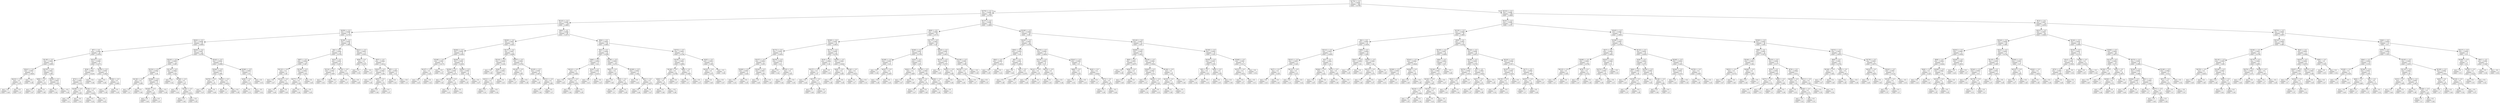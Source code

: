 digraph Tree {
node [shape=box] ;
0 [label="X[179] <= 0.5\nmse = 0.0009\nsamples = 500\nvalue = 0.4789"] ;
1 [label="X[379] <= 0.5\nmse = 0.0009\nsamples = 242\nvalue = 0.4726"] ;
0 -> 1 [labeldistance=2.5, labelangle=45, headlabel="True"] ;
2 [label="X[122] <= 0.5\nmse = 0.0009\nsamples = 139\nvalue = 0.4665"] ;
1 -> 2 ;
3 [label="X[259] <= 0.5\nmse = 0.0008\nsamples = 74\nvalue = 0.4745"] ;
2 -> 3 ;
4 [label="X[291] <= 0.5\nmse = 0.0008\nsamples = 45\nvalue = 0.4656"] ;
3 -> 4 ;
5 [label="X[7] <= 0.5\nmse = 0.0006\nsamples = 25\nvalue = 0.4552"] ;
4 -> 5 ;
6 [label="X[138] <= 0.5\nmse = 0.0002\nsamples = 14\nvalue = 0.4693"] ;
5 -> 6 ;
7 [label="X[241] <= 0.5\nmse = 0.0001\nsamples = 4\nvalue = 0.4825"] ;
6 -> 7 ;
8 [label="X[233] <= 0.5\nmse = 0.0\nsamples = 2\nvalue = 0.475"] ;
7 -> 8 ;
9 [label="mse = 0.0\nsamples = 1\nvalue = 0.48"] ;
8 -> 9 ;
10 [label="mse = 0.0\nsamples = 1\nvalue = 0.47"] ;
8 -> 10 ;
11 [label="mse = 0.0\nsamples = 2\nvalue = 0.49"] ;
7 -> 11 ;
12 [label="X[378] <= 0.5\nmse = 0.0001\nsamples = 10\nvalue = 0.464"] ;
6 -> 12 ;
13 [label="X[90] <= 0.5\nmse = 0.0\nsamples = 4\nvalue = 0.475"] ;
12 -> 13 ;
14 [label="mse = 0.0\nsamples = 2\nvalue = 0.47"] ;
13 -> 14 ;
15 [label="mse = 0.0\nsamples = 2\nvalue = 0.48"] ;
13 -> 15 ;
16 [label="X[302] <= 0.5\nmse = 0.0001\nsamples = 6\nvalue = 0.4567"] ;
12 -> 16 ;
17 [label="mse = 0.0\nsamples = 1\nvalue = 0.44"] ;
16 -> 17 ;
18 [label="mse = -0.0\nsamples = 5\nvalue = 0.46"] ;
16 -> 18 ;
19 [label="X[312] <= 0.5\nmse = 0.0006\nsamples = 11\nvalue = 0.4373"] ;
5 -> 19 ;
20 [label="X[38] <= 0.5\nmse = 0.0003\nsamples = 7\nvalue = 0.4229"] ;
19 -> 20 ;
21 [label="X[72] <= 0.5\nmse = 0.0001\nsamples = 6\nvalue = 0.4167"] ;
20 -> 21 ;
22 [label="X[189] <= 0.5\nmse = 0.0\nsamples = 2\nvalue = 0.405"] ;
21 -> 22 ;
23 [label="mse = 0.0\nsamples = 1\nvalue = 0.4"] ;
22 -> 23 ;
24 [label="mse = -0.0\nsamples = 1\nvalue = 0.41"] ;
22 -> 24 ;
25 [label="X[192] <= 0.5\nmse = 0.0\nsamples = 4\nvalue = 0.4225"] ;
21 -> 25 ;
26 [label="mse = 0.0\nsamples = 1\nvalue = 0.43"] ;
25 -> 26 ;
27 [label="mse = 0.0\nsamples = 3\nvalue = 0.42"] ;
25 -> 27 ;
28 [label="mse = -0.0\nsamples = 1\nvalue = 0.46"] ;
20 -> 28 ;
29 [label="X[182] <= 0.5\nmse = 0.0001\nsamples = 4\nvalue = 0.4625"] ;
19 -> 29 ;
30 [label="mse = 0.0\nsamples = 1\nvalue = 0.48"] ;
29 -> 30 ;
31 [label="X[302] <= 0.5\nmse = 0.0\nsamples = 3\nvalue = 0.4567"] ;
29 -> 31 ;
32 [label="mse = -0.0\nsamples = 2\nvalue = 0.46"] ;
31 -> 32 ;
33 [label="mse = 0.0\nsamples = 1\nvalue = 0.45"] ;
31 -> 33 ;
34 [label="X[283] <= 0.5\nmse = 0.0007\nsamples = 20\nvalue = 0.4785"] ;
4 -> 34 ;
35 [label="X[220] <= 0.5\nmse = 0.0005\nsamples = 12\nvalue = 0.465"] ;
34 -> 35 ;
36 [label="X[152] <= 0.5\nmse = 0.0001\nsamples = 7\nvalue = 0.48"] ;
35 -> 36 ;
37 [label="X[138] <= 0.5\nmse = 0.0\nsamples = 2\nvalue = 0.495"] ;
36 -> 37 ;
38 [label="mse = 0.0\nsamples = 1\nvalue = 0.5"] ;
37 -> 38 ;
39 [label="mse = 0.0\nsamples = 1\nvalue = 0.49"] ;
37 -> 39 ;
40 [label="X[369] <= 0.5\nmse = 0.0001\nsamples = 5\nvalue = 0.474"] ;
36 -> 40 ;
41 [label="X[328] <= 0.5\nmse = 0.0\nsamples = 2\nvalue = 0.465"] ;
40 -> 41 ;
42 [label="mse = 0.0\nsamples = 1\nvalue = 0.46"] ;
41 -> 42 ;
43 [label="mse = 0.0\nsamples = 1\nvalue = 0.47"] ;
41 -> 43 ;
44 [label="mse = -0.0\nsamples = 3\nvalue = 0.48"] ;
40 -> 44 ;
45 [label="X[116] <= 0.5\nmse = 0.0002\nsamples = 5\nvalue = 0.444"] ;
35 -> 45 ;
46 [label="mse = 0.0\nsamples = 1\nvalue = 0.42"] ;
45 -> 46 ;
47 [label="X[166] <= 0.5\nmse = 0.0\nsamples = 4\nvalue = 0.45"] ;
45 -> 47 ;
48 [label="mse = 0.0\nsamples = 1\nvalue = 0.44"] ;
47 -> 48 ;
49 [label="X[129] <= 0.5\nmse = 0.0\nsamples = 3\nvalue = 0.4533"] ;
47 -> 49 ;
50 [label="mse = 0.0\nsamples = 1\nvalue = 0.46"] ;
49 -> 50 ;
51 [label="mse = -0.0\nsamples = 2\nvalue = 0.45"] ;
49 -> 51 ;
52 [label="X[342] <= 0.5\nmse = 0.0004\nsamples = 8\nvalue = 0.4988"] ;
34 -> 52 ;
53 [label="X[364] <= 0.5\nmse = 0.0001\nsamples = 5\nvalue = 0.486"] ;
52 -> 53 ;
54 [label="X[376] <= 0.5\nmse = 0.0\nsamples = 2\nvalue = 0.475"] ;
53 -> 54 ;
55 [label="mse = 0.0\nsamples = 1\nvalue = 0.47"] ;
54 -> 55 ;
56 [label="mse = 0.0\nsamples = 1\nvalue = 0.48"] ;
54 -> 56 ;
57 [label="X[243] <= 0.5\nmse = 0.0\nsamples = 3\nvalue = 0.4933"] ;
53 -> 57 ;
58 [label="mse = 0.0\nsamples = 1\nvalue = 0.5"] ;
57 -> 58 ;
59 [label="mse = 0.0\nsamples = 2\nvalue = 0.49"] ;
57 -> 59 ;
60 [label="X[366] <= 0.5\nmse = 0.0001\nsamples = 3\nvalue = 0.52"] ;
52 -> 60 ;
61 [label="X[36] <= 0.5\nmse = 0.0\nsamples = 2\nvalue = 0.515"] ;
60 -> 61 ;
62 [label="mse = 0.0\nsamples = 1\nvalue = 0.51"] ;
61 -> 62 ;
63 [label="mse = -0.0\nsamples = 1\nvalue = 0.52"] ;
61 -> 63 ;
64 [label="mse = 0.0\nsamples = 1\nvalue = 0.53"] ;
60 -> 64 ;
65 [label="X[160] <= 0.5\nmse = 0.0005\nsamples = 29\nvalue = 0.4883"] ;
3 -> 65 ;
66 [label="X[4] <= 0.5\nmse = 0.0004\nsamples = 16\nvalue = 0.4762"] ;
65 -> 66 ;
67 [label="X[87] <= 0.5\nmse = 0.0002\nsamples = 10\nvalue = 0.467"] ;
66 -> 67 ;
68 [label="X[133] <= 0.5\nmse = 0.0\nsamples = 5\nvalue = 0.48"] ;
67 -> 68 ;
69 [label="mse = 0.0\nsamples = 1\nvalue = 0.47"] ;
68 -> 69 ;
70 [label="X[125] <= 0.5\nmse = 0.0\nsamples = 4\nvalue = 0.4825"] ;
68 -> 70 ;
71 [label="mse = 0.0\nsamples = 3\nvalue = 0.48"] ;
70 -> 71 ;
72 [label="mse = 0.0\nsamples = 1\nvalue = 0.49"] ;
70 -> 72 ;
73 [label="X[156] <= 0.5\nmse = 0.0001\nsamples = 5\nvalue = 0.454"] ;
67 -> 73 ;
74 [label="X[377] <= 0.5\nmse = 0.0\nsamples = 2\nvalue = 0.445"] ;
73 -> 74 ;
75 [label="mse = 0.0\nsamples = 1\nvalue = 0.44"] ;
74 -> 75 ;
76 [label="mse = 0.0\nsamples = 1\nvalue = 0.45"] ;
74 -> 76 ;
77 [label="mse = 0.0\nsamples = 3\nvalue = 0.46"] ;
73 -> 77 ;
78 [label="X[23] <= 0.5\nmse = 0.0003\nsamples = 6\nvalue = 0.4917"] ;
66 -> 78 ;
79 [label="X[132] <= 0.5\nmse = 0.0001\nsamples = 3\nvalue = 0.5067"] ;
78 -> 79 ;
80 [label="mse = 0.0\nsamples = 1\nvalue = 0.52"] ;
79 -> 80 ;
81 [label="mse = -0.0\nsamples = 2\nvalue = 0.5"] ;
79 -> 81 ;
82 [label="X[134] <= 0.5\nmse = 0.0\nsamples = 3\nvalue = 0.4767"] ;
78 -> 82 ;
83 [label="mse = 0.0\nsamples = 1\nvalue = 0.47"] ;
82 -> 83 ;
84 [label="mse = 0.0\nsamples = 2\nvalue = 0.48"] ;
82 -> 84 ;
85 [label="X[221] <= 0.5\nmse = 0.0003\nsamples = 13\nvalue = 0.5031"] ;
65 -> 85 ;
86 [label="X[56] <= 0.5\nmse = 0.0\nsamples = 6\nvalue = 0.5167"] ;
85 -> 86 ;
87 [label="mse = 0.0\nsamples = 4\nvalue = 0.52"] ;
86 -> 87 ;
88 [label="mse = -0.0\nsamples = 2\nvalue = 0.51"] ;
86 -> 88 ;
89 [label="X[57] <= 0.5\nmse = 0.0002\nsamples = 7\nvalue = 0.4914"] ;
85 -> 89 ;
90 [label="X[201] <= 0.5\nmse = 0.0001\nsamples = 5\nvalue = 0.484"] ;
89 -> 90 ;
91 [label="mse = 0.0\nsamples = 3\nvalue = 0.49"] ;
90 -> 91 ;
92 [label="X[83] <= 0.5\nmse = 0.0\nsamples = 2\nvalue = 0.475"] ;
90 -> 92 ;
93 [label="mse = 0.0\nsamples = 1\nvalue = 0.48"] ;
92 -> 93 ;
94 [label="mse = 0.0\nsamples = 1\nvalue = 0.47"] ;
92 -> 94 ;
95 [label="X[5] <= 0.5\nmse = 0.0001\nsamples = 2\nvalue = 0.51"] ;
89 -> 95 ;
96 [label="mse = 0.0\nsamples = 1\nvalue = 0.52"] ;
95 -> 96 ;
97 [label="mse = -0.0\nsamples = 1\nvalue = 0.5"] ;
95 -> 97 ;
98 [label="X[64] <= 0.5\nmse = 0.0008\nsamples = 65\nvalue = 0.4575"] ;
2 -> 98 ;
99 [label="X[200] <= 0.5\nmse = 0.0007\nsamples = 29\nvalue = 0.4441"] ;
98 -> 99 ;
100 [label="X[264] <= 0.5\nmse = 0.0004\nsamples = 16\nvalue = 0.4306"] ;
99 -> 100 ;
101 [label="X[168] <= 0.5\nmse = 0.0001\nsamples = 8\nvalue = 0.4175"] ;
100 -> 101 ;
102 [label="X[107] <= 0.5\nmse = 0.0\nsamples = 4\nvalue = 0.425"] ;
101 -> 102 ;
103 [label="mse = 0.0\nsamples = 2\nvalue = 0.43"] ;
102 -> 103 ;
104 [label="mse = 0.0\nsamples = 2\nvalue = 0.42"] ;
102 -> 104 ;
105 [label="mse = -0.0\nsamples = 4\nvalue = 0.41"] ;
101 -> 105 ;
106 [label="X[294] <= 0.5\nmse = 0.0003\nsamples = 8\nvalue = 0.4438"] ;
100 -> 106 ;
107 [label="X[256] <= 0.5\nmse = 0.0001\nsamples = 4\nvalue = 0.4275"] ;
106 -> 107 ;
108 [label="mse = 0.0\nsamples = 2\nvalue = 0.42"] ;
107 -> 108 ;
109 [label="X[148] <= 0.5\nmse = 0.0\nsamples = 2\nvalue = 0.435"] ;
107 -> 109 ;
110 [label="mse = 0.0\nsamples = 1\nvalue = 0.43"] ;
109 -> 110 ;
111 [label="mse = -0.0\nsamples = 1\nvalue = 0.44"] ;
109 -> 111 ;
112 [label="X[250] <= 0.5\nmse = 0.0001\nsamples = 4\nvalue = 0.46"] ;
106 -> 112 ;
113 [label="mse = 0.0\nsamples = 2\nvalue = 0.45"] ;
112 -> 113 ;
114 [label="mse = 0.0\nsamples = 2\nvalue = 0.47"] ;
112 -> 114 ;
115 [label="X[137] <= 0.5\nmse = 0.0007\nsamples = 13\nvalue = 0.4608"] ;
99 -> 115 ;
116 [label="X[316] <= 0.5\nmse = 0.0004\nsamples = 5\nvalue = 0.436"] ;
115 -> 116 ;
117 [label="mse = 0.0\nsamples = 2\nvalue = 0.46"] ;
116 -> 117 ;
118 [label="X[28] <= 0.5\nmse = 0.0001\nsamples = 3\nvalue = 0.42"] ;
116 -> 118 ;
119 [label="X[331] <= 0.5\nmse = 0.0\nsamples = 2\nvalue = 0.415"] ;
118 -> 119 ;
120 [label="mse = 0.0\nsamples = 1\nvalue = 0.41"] ;
119 -> 120 ;
121 [label="mse = -0.0\nsamples = 1\nvalue = 0.42"] ;
119 -> 121 ;
122 [label="mse = 0.0\nsamples = 1\nvalue = 0.43"] ;
118 -> 122 ;
123 [label="X[207] <= 0.5\nmse = 0.0002\nsamples = 8\nvalue = 0.4762"] ;
115 -> 123 ;
124 [label="X[148] <= 0.5\nmse = 0.0\nsamples = 4\nvalue = 0.465"] ;
123 -> 124 ;
125 [label="mse = 0.0\nsamples = 2\nvalue = 0.47"] ;
124 -> 125 ;
126 [label="mse = 0.0\nsamples = 2\nvalue = 0.46"] ;
124 -> 126 ;
127 [label="X[105] <= 0.5\nmse = 0.0001\nsamples = 4\nvalue = 0.4875"] ;
123 -> 127 ;
128 [label="mse = 0.0\nsamples = 2\nvalue = 0.48"] ;
127 -> 128 ;
129 [label="X[101] <= 0.5\nmse = 0.0\nsamples = 2\nvalue = 0.495"] ;
127 -> 129 ;
130 [label="mse = 0.0\nsamples = 1\nvalue = 0.49"] ;
129 -> 130 ;
131 [label="mse = 0.0\nsamples = 1\nvalue = 0.5"] ;
129 -> 131 ;
132 [label="X[84] <= 0.5\nmse = 0.0005\nsamples = 36\nvalue = 0.4683"] ;
98 -> 132 ;
133 [label="X[41] <= 0.5\nmse = 0.0006\nsamples = 19\nvalue = 0.4589"] ;
132 -> 133 ;
134 [label="X[66] <= 0.5\nmse = 0.0002\nsamples = 9\nvalue = 0.44"] ;
133 -> 134 ;
135 [label="X[210] <= 0.5\nmse = 0.0\nsamples = 6\nvalue = 0.4483"] ;
134 -> 135 ;
136 [label="mse = 0.0\nsamples = 2\nvalue = 0.44"] ;
135 -> 136 ;
137 [label="X[313] <= 0.5\nmse = 0.0\nsamples = 4\nvalue = 0.4525"] ;
135 -> 137 ;
138 [label="mse = 0.0\nsamples = 1\nvalue = 0.46"] ;
137 -> 138 ;
139 [label="mse = 0.0\nsamples = 3\nvalue = 0.45"] ;
137 -> 139 ;
140 [label="X[16] <= 0.5\nmse = 0.0001\nsamples = 3\nvalue = 0.4233"] ;
134 -> 140 ;
141 [label="mse = 0.0\nsamples = 1\nvalue = 0.41"] ;
140 -> 141 ;
142 [label="mse = -0.0\nsamples = 2\nvalue = 0.43"] ;
140 -> 142 ;
143 [label="X[188] <= 0.5\nmse = 0.0003\nsamples = 10\nvalue = 0.476"] ;
133 -> 143 ;
144 [label="X[63] <= 0.5\nmse = 0.0\nsamples = 5\nvalue = 0.49"] ;
143 -> 144 ;
145 [label="mse = 0.0\nsamples = 1\nvalue = 0.48"] ;
144 -> 145 ;
146 [label="X[20] <= 0.5\nmse = 0.0\nsamples = 4\nvalue = 0.4925"] ;
144 -> 146 ;
147 [label="mse = 0.0\nsamples = 1\nvalue = 0.5"] ;
146 -> 147 ;
148 [label="mse = 0.0\nsamples = 3\nvalue = 0.49"] ;
146 -> 148 ;
149 [label="X[309] <= 0.5\nmse = 0.0001\nsamples = 5\nvalue = 0.462"] ;
143 -> 149 ;
150 [label="mse = 0.0\nsamples = 1\nvalue = 0.44"] ;
149 -> 150 ;
151 [label="X[61] <= 0.5\nmse = 0.0\nsamples = 4\nvalue = 0.4675"] ;
149 -> 151 ;
152 [label="mse = 0.0\nsamples = 1\nvalue = 0.46"] ;
151 -> 152 ;
153 [label="mse = 0.0\nsamples = 3\nvalue = 0.47"] ;
151 -> 153 ;
154 [label="X[372] <= 0.5\nmse = 0.0002\nsamples = 17\nvalue = 0.4788"] ;
132 -> 154 ;
155 [label="X[156] <= 0.5\nmse = 0.0002\nsamples = 11\nvalue = 0.4864"] ;
154 -> 155 ;
156 [label="X[108] <= 0.5\nmse = 0.0\nsamples = 8\nvalue = 0.4788"] ;
155 -> 156 ;
157 [label="X[49] <= 0.5\nmse = 0.0\nsamples = 6\nvalue = 0.4817"] ;
156 -> 157 ;
158 [label="mse = 0.0\nsamples = 1\nvalue = 0.49"] ;
157 -> 158 ;
159 [label="mse = -0.0\nsamples = 5\nvalue = 0.48"] ;
157 -> 159 ;
160 [label="mse = 0.0\nsamples = 2\nvalue = 0.47"] ;
156 -> 160 ;
161 [label="X[69] <= 0.5\nmse = 0.0\nsamples = 3\nvalue = 0.5067"] ;
155 -> 161 ;
162 [label="mse = 0.0\nsamples = 1\nvalue = 0.5"] ;
161 -> 162 ;
163 [label="mse = 0.0\nsamples = 2\nvalue = 0.51"] ;
161 -> 163 ;
164 [label="X[25] <= 0.5\nmse = 0.0001\nsamples = 6\nvalue = 0.465"] ;
154 -> 164 ;
165 [label="X[322] <= 0.5\nmse = 0.0\nsamples = 2\nvalue = 0.475"] ;
164 -> 165 ;
166 [label="mse = 0.0\nsamples = 1\nvalue = 0.48"] ;
165 -> 166 ;
167 [label="mse = 0.0\nsamples = 1\nvalue = 0.47"] ;
165 -> 167 ;
168 [label="mse = 0.0\nsamples = 4\nvalue = 0.46"] ;
164 -> 168 ;
169 [label="X[137] <= 0.5\nmse = 0.0008\nsamples = 103\nvalue = 0.4808"] ;
1 -> 169 ;
170 [label="X[99] <= 0.5\nmse = 0.0006\nsamples = 54\nvalue = 0.4715"] ;
169 -> 170 ;
171 [label="X[300] <= 0.5\nmse = 0.0007\nsamples = 25\nvalue = 0.4616"] ;
170 -> 171 ;
172 [label="X[172] <= 0.5\nmse = 0.0003\nsamples = 13\nvalue = 0.4454"] ;
171 -> 172 ;
173 [label="X[337] <= 0.5\nmse = 0.0002\nsamples = 8\nvalue = 0.455"] ;
172 -> 173 ;
174 [label="X[290] <= 0.5\nmse = 0.0001\nsamples = 4\nvalue = 0.445"] ;
173 -> 174 ;
175 [label="mse = 0.0\nsamples = 1\nvalue = 0.43"] ;
174 -> 175 ;
176 [label="mse = 0.0\nsamples = 3\nvalue = 0.45"] ;
174 -> 176 ;
177 [label="X[344] <= 0.5\nmse = 0.0001\nsamples = 4\nvalue = 0.465"] ;
173 -> 177 ;
178 [label="mse = 0.0\nsamples = 1\nvalue = 0.48"] ;
177 -> 178 ;
179 [label="mse = 0.0\nsamples = 3\nvalue = 0.46"] ;
177 -> 179 ;
180 [label="X[276] <= 0.5\nmse = 0.0002\nsamples = 5\nvalue = 0.43"] ;
172 -> 180 ;
181 [label="mse = 0.0\nsamples = 3\nvalue = 0.42"] ;
180 -> 181 ;
182 [label="X[319] <= 0.5\nmse = 0.0\nsamples = 2\nvalue = 0.445"] ;
180 -> 182 ;
183 [label="mse = 0.0\nsamples = 1\nvalue = 0.44"] ;
182 -> 183 ;
184 [label="mse = 0.0\nsamples = 1\nvalue = 0.45"] ;
182 -> 184 ;
185 [label="X[175] <= 0.5\nmse = 0.0005\nsamples = 12\nvalue = 0.4792"] ;
171 -> 185 ;
186 [label="X[19] <= 0.5\nmse = 0.0004\nsamples = 5\nvalue = 0.46"] ;
185 -> 186 ;
187 [label="X[157] <= 0.5\nmse = 0.0\nsamples = 4\nvalue = 0.47"] ;
186 -> 187 ;
188 [label="mse = 0.0\nsamples = 1\nvalue = 0.46"] ;
187 -> 188 ;
189 [label="X[317] <= 0.5\nmse = 0.0\nsamples = 3\nvalue = 0.4733"] ;
187 -> 189 ;
190 [label="mse = 0.0\nsamples = 1\nvalue = 0.48"] ;
189 -> 190 ;
191 [label="mse = -0.0\nsamples = 2\nvalue = 0.47"] ;
189 -> 191 ;
192 [label="mse = 0.0\nsamples = 1\nvalue = 0.42"] ;
186 -> 192 ;
193 [label="X[250] <= 0.5\nmse = 0.0001\nsamples = 7\nvalue = 0.4929"] ;
185 -> 193 ;
194 [label="X[28] <= 0.5\nmse = 0.0\nsamples = 4\nvalue = 0.485"] ;
193 -> 194 ;
195 [label="mse = 0.0\nsamples = 2\nvalue = 0.48"] ;
194 -> 195 ;
196 [label="mse = 0.0\nsamples = 2\nvalue = 0.49"] ;
194 -> 196 ;
197 [label="X[140] <= 0.5\nmse = 0.0\nsamples = 3\nvalue = 0.5033"] ;
193 -> 197 ;
198 [label="mse = 0.0\nsamples = 2\nvalue = 0.5"] ;
197 -> 198 ;
199 [label="mse = 0.0\nsamples = 1\nvalue = 0.51"] ;
197 -> 199 ;
200 [label="X[173] <= 0.5\nmse = 0.0003\nsamples = 29\nvalue = 0.48"] ;
170 -> 200 ;
201 [label="X[360] <= 0.5\nmse = 0.0003\nsamples = 16\nvalue = 0.4706"] ;
200 -> 201 ;
202 [label="X[189] <= 0.5\nmse = 0.0001\nsamples = 5\nvalue = 0.45"] ;
201 -> 202 ;
203 [label="mse = 0.0\nsamples = 2\nvalue = 0.44"] ;
202 -> 203 ;
204 [label="X[347] <= 0.5\nmse = 0.0\nsamples = 3\nvalue = 0.4567"] ;
202 -> 204 ;
205 [label="mse = -0.0\nsamples = 2\nvalue = 0.46"] ;
204 -> 205 ;
206 [label="mse = 0.0\nsamples = 1\nvalue = 0.45"] ;
204 -> 206 ;
207 [label="X[16] <= 0.5\nmse = 0.0001\nsamples = 11\nvalue = 0.48"] ;
201 -> 207 ;
208 [label="X[201] <= 0.5\nmse = 0.0\nsamples = 3\nvalue = 0.4667"] ;
207 -> 208 ;
209 [label="mse = 0.0\nsamples = 2\nvalue = 0.47"] ;
208 -> 209 ;
210 [label="mse = 0.0\nsamples = 1\nvalue = 0.46"] ;
208 -> 210 ;
211 [label="X[120] <= 0.5\nmse = 0.0001\nsamples = 8\nvalue = 0.485"] ;
207 -> 211 ;
212 [label="X[54] <= 0.5\nmse = 0.0\nsamples = 4\nvalue = 0.4775"] ;
211 -> 212 ;
213 [label="mse = 0.0\nsamples = 1\nvalue = 0.47"] ;
212 -> 213 ;
214 [label="mse = 0.0\nsamples = 3\nvalue = 0.48"] ;
212 -> 214 ;
215 [label="X[284] <= 0.5\nmse = 0.0\nsamples = 4\nvalue = 0.4925"] ;
211 -> 215 ;
216 [label="mse = 0.0\nsamples = 3\nvalue = 0.49"] ;
215 -> 216 ;
217 [label="mse = 0.0\nsamples = 1\nvalue = 0.5"] ;
215 -> 217 ;
218 [label="X[224] <= 0.5\nmse = 0.0002\nsamples = 13\nvalue = 0.4915"] ;
200 -> 218 ;
219 [label="X[132] <= 0.5\nmse = 0.0002\nsamples = 3\nvalue = 0.4767"] ;
218 -> 219 ;
220 [label="mse = 0.0\nsamples = 1\nvalue = 0.46"] ;
219 -> 220 ;
221 [label="X[201] <= 0.5\nmse = 0.0\nsamples = 2\nvalue = 0.485"] ;
219 -> 221 ;
222 [label="mse = 0.0\nsamples = 1\nvalue = 0.49"] ;
221 -> 222 ;
223 [label="mse = 0.0\nsamples = 1\nvalue = 0.48"] ;
221 -> 223 ;
224 [label="X[158] <= 0.5\nmse = 0.0001\nsamples = 10\nvalue = 0.496"] ;
218 -> 224 ;
225 [label="X[150] <= 0.5\nmse = 0.0\nsamples = 4\nvalue = 0.505"] ;
224 -> 225 ;
226 [label="mse = 0.0\nsamples = 2\nvalue = 0.5"] ;
225 -> 226 ;
227 [label="mse = 0.0\nsamples = 2\nvalue = 0.51"] ;
225 -> 227 ;
228 [label="mse = -0.0\nsamples = 6\nvalue = 0.49"] ;
224 -> 228 ;
229 [label="X[188] <= 0.5\nmse = 0.0008\nsamples = 49\nvalue = 0.491"] ;
169 -> 229 ;
230 [label="X[220] <= 0.5\nmse = 0.0005\nsamples = 26\nvalue = 0.4769"] ;
229 -> 230 ;
231 [label="X[50] <= 0.5\nmse = 0.0002\nsamples = 9\nvalue = 0.46"] ;
230 -> 231 ;
232 [label="X[82] <= 0.5\nmse = 0.0001\nsamples = 3\nvalue = 0.4433"] ;
231 -> 232 ;
233 [label="mse = -0.0\nsamples = 2\nvalue = 0.45"] ;
232 -> 233 ;
234 [label="mse = 0.0\nsamples = 1\nvalue = 0.43"] ;
232 -> 234 ;
235 [label="X[9] <= 0.5\nmse = 0.0001\nsamples = 6\nvalue = 0.4683"] ;
231 -> 235 ;
236 [label="mse = 0.0\nsamples = 3\nvalue = 0.46"] ;
235 -> 236 ;
237 [label="X[4] <= 0.5\nmse = 0.0\nsamples = 3\nvalue = 0.4767"] ;
235 -> 237 ;
238 [label="mse = 0.0\nsamples = 2\nvalue = 0.48"] ;
237 -> 238 ;
239 [label="mse = 0.0\nsamples = 1\nvalue = 0.47"] ;
237 -> 239 ;
240 [label="X[270] <= 0.5\nmse = 0.0004\nsamples = 17\nvalue = 0.4859"] ;
230 -> 240 ;
241 [label="X[136] <= 0.5\nmse = 0.0001\nsamples = 8\nvalue = 0.47"] ;
240 -> 241 ;
242 [label="X[141] <= 0.5\nmse = 0.0\nsamples = 6\nvalue = 0.475"] ;
241 -> 242 ;
243 [label="mse = 0.0\nsamples = 3\nvalue = 0.48"] ;
242 -> 243 ;
244 [label="mse = -0.0\nsamples = 3\nvalue = 0.47"] ;
242 -> 244 ;
245 [label="X[214] <= 0.5\nmse = 0.0\nsamples = 2\nvalue = 0.455"] ;
241 -> 245 ;
246 [label="mse = 0.0\nsamples = 1\nvalue = 0.45"] ;
245 -> 246 ;
247 [label="mse = 0.0\nsamples = 1\nvalue = 0.46"] ;
245 -> 247 ;
248 [label="X[241] <= 0.5\nmse = 0.0002\nsamples = 9\nvalue = 0.5"] ;
240 -> 248 ;
249 [label="X[86] <= 0.5\nmse = 0.0\nsamples = 2\nvalue = 0.525"] ;
248 -> 249 ;
250 [label="mse = 0.0\nsamples = 1\nvalue = 0.52"] ;
249 -> 250 ;
251 [label="mse = 0.0\nsamples = 1\nvalue = 0.53"] ;
249 -> 251 ;
252 [label="X[20] <= 0.5\nmse = 0.0\nsamples = 7\nvalue = 0.4929"] ;
248 -> 252 ;
253 [label="mse = 0.0\nsamples = 3\nvalue = 0.5"] ;
252 -> 253 ;
254 [label="X[73] <= 0.5\nmse = 0.0\nsamples = 4\nvalue = 0.4875"] ;
252 -> 254 ;
255 [label="mse = 0.0\nsamples = 3\nvalue = 0.49"] ;
254 -> 255 ;
256 [label="mse = -0.0\nsamples = 1\nvalue = 0.48"] ;
254 -> 256 ;
257 [label="X[120] <= 0.5\nmse = 0.0007\nsamples = 23\nvalue = 0.507"] ;
229 -> 257 ;
258 [label="X[269] <= 0.5\nmse = 0.0005\nsamples = 13\nvalue = 0.4931"] ;
257 -> 258 ;
259 [label="X[65] <= 0.5\nmse = 0.0001\nsamples = 4\nvalue = 0.4675"] ;
258 -> 259 ;
260 [label="mse = 0.0\nsamples = 2\nvalue = 0.46"] ;
259 -> 260 ;
261 [label="X[58] <= 0.5\nmse = 0.0\nsamples = 2\nvalue = 0.475"] ;
259 -> 261 ;
262 [label="mse = 0.0\nsamples = 1\nvalue = 0.48"] ;
261 -> 262 ;
263 [label="mse = 0.0\nsamples = 1\nvalue = 0.47"] ;
261 -> 263 ;
264 [label="X[239] <= 0.5\nmse = 0.0002\nsamples = 9\nvalue = 0.5044"] ;
258 -> 264 ;
265 [label="X[263] <= 0.5\nmse = 0.0001\nsamples = 5\nvalue = 0.516"] ;
264 -> 265 ;
266 [label="mse = 0.0\nsamples = 3\nvalue = 0.51"] ;
265 -> 266 ;
267 [label="X[222] <= 0.5\nmse = 0.0\nsamples = 2\nvalue = 0.525"] ;
265 -> 267 ;
268 [label="mse = 0.0\nsamples = 1\nvalue = 0.52"] ;
267 -> 268 ;
269 [label="mse = 0.0\nsamples = 1\nvalue = 0.53"] ;
267 -> 269 ;
270 [label="X[194] <= 0.5\nmse = 0.0\nsamples = 4\nvalue = 0.49"] ;
264 -> 270 ;
271 [label="X[335] <= 0.5\nmse = 0.0\nsamples = 3\nvalue = 0.4933"] ;
270 -> 271 ;
272 [label="mse = 0.0\nsamples = 2\nvalue = 0.49"] ;
271 -> 272 ;
273 [label="mse = 0.0\nsamples = 1\nvalue = 0.5"] ;
271 -> 273 ;
274 [label="mse = -0.0\nsamples = 1\nvalue = 0.48"] ;
270 -> 274 ;
275 [label="X[195] <= 0.5\nmse = 0.0004\nsamples = 10\nvalue = 0.525"] ;
257 -> 275 ;
276 [label="X[355] <= 0.5\nmse = 0.0001\nsamples = 4\nvalue = 0.545"] ;
275 -> 276 ;
277 [label="X[5] <= 0.5\nmse = 0.0\nsamples = 2\nvalue = 0.535"] ;
276 -> 277 ;
278 [label="mse = 0.0\nsamples = 1\nvalue = 0.54"] ;
277 -> 278 ;
279 [label="mse = -0.0\nsamples = 1\nvalue = 0.53"] ;
277 -> 279 ;
280 [label="X[49] <= 0.5\nmse = 0.0\nsamples = 2\nvalue = 0.555"] ;
276 -> 280 ;
281 [label="mse = 0.0\nsamples = 1\nvalue = 0.55"] ;
280 -> 281 ;
282 [label="mse = 0.0\nsamples = 1\nvalue = 0.56"] ;
280 -> 282 ;
283 [label="X[368] <= 0.5\nmse = 0.0001\nsamples = 6\nvalue = 0.5117"] ;
275 -> 283 ;
284 [label="X[151] <= 0.5\nmse = 0.0\nsamples = 3\nvalue = 0.5033"] ;
283 -> 284 ;
285 [label="mse = 0.0\nsamples = 2\nvalue = 0.5"] ;
284 -> 285 ;
286 [label="mse = 0.0\nsamples = 1\nvalue = 0.51"] ;
284 -> 286 ;
287 [label="mse = 0.0\nsamples = 3\nvalue = 0.52"] ;
283 -> 287 ;
288 [label="X[333] <= 0.5\nmse = 0.0008\nsamples = 258\nvalue = 0.4849"] ;
0 -> 288 [labeldistance=2.5, labelangle=-45, headlabel="False"] ;
289 [label="X[161] <= 0.5\nmse = 0.0008\nsamples = 128\nvalue = 0.478"] ;
288 -> 289 ;
290 [label="X[130] <= 0.5\nmse = 0.0008\nsamples = 58\nvalue = 0.4681"] ;
289 -> 290 ;
291 [label="X[4] <= 0.5\nmse = 0.0005\nsamples = 21\nvalue = 0.4538"] ;
290 -> 291 ;
292 [label="X[314] <= 0.5\nmse = 0.0003\nsamples = 11\nvalue = 0.4409"] ;
291 -> 292 ;
293 [label="X[331] <= 0.5\nmse = 0.0001\nsamples = 4\nvalue = 0.425"] ;
292 -> 293 ;
294 [label="X[27] <= 0.5\nmse = 0.0\nsamples = 2\nvalue = 0.435"] ;
293 -> 294 ;
295 [label="mse = 0.0\nsamples = 1\nvalue = 0.43"] ;
294 -> 295 ;
296 [label="mse = -0.0\nsamples = 1\nvalue = 0.44"] ;
294 -> 296 ;
297 [label="X[131] <= 0.5\nmse = 0.0\nsamples = 2\nvalue = 0.415"] ;
293 -> 297 ;
298 [label="mse = 0.0\nsamples = 1\nvalue = 0.41"] ;
297 -> 298 ;
299 [label="mse = -0.0\nsamples = 1\nvalue = 0.42"] ;
297 -> 299 ;
300 [label="X[3] <= 0.5\nmse = 0.0001\nsamples = 7\nvalue = 0.45"] ;
292 -> 300 ;
301 [label="X[284] <= 0.5\nmse = 0.0\nsamples = 5\nvalue = 0.444"] ;
300 -> 301 ;
302 [label="mse = 0.0\nsamples = 2\nvalue = 0.45"] ;
301 -> 302 ;
303 [label="mse = -0.0\nsamples = 3\nvalue = 0.44"] ;
301 -> 303 ;
304 [label="X[13] <= 0.5\nmse = 0.0\nsamples = 2\nvalue = 0.465"] ;
300 -> 304 ;
305 [label="mse = 0.0\nsamples = 1\nvalue = 0.46"] ;
304 -> 305 ;
306 [label="mse = 0.0\nsamples = 1\nvalue = 0.47"] ;
304 -> 306 ;
307 [label="X[90] <= 0.5\nmse = 0.0004\nsamples = 10\nvalue = 0.468"] ;
291 -> 307 ;
308 [label="X[261] <= 0.5\nmse = 0.0002\nsamples = 3\nvalue = 0.44"] ;
307 -> 308 ;
309 [label="mse = -0.0\nsamples = 2\nvalue = 0.45"] ;
308 -> 309 ;
310 [label="mse = 0.0\nsamples = 1\nvalue = 0.42"] ;
308 -> 310 ;
311 [label="X[340] <= 0.5\nmse = 0.0001\nsamples = 7\nvalue = 0.48"] ;
307 -> 311 ;
312 [label="X[213] <= 0.5\nmse = 0.0\nsamples = 5\nvalue = 0.476"] ;
311 -> 312 ;
313 [label="mse = 0.0\nsamples = 3\nvalue = 0.48"] ;
312 -> 313 ;
314 [label="mse = 0.0\nsamples = 2\nvalue = 0.47"] ;
312 -> 314 ;
315 [label="mse = -0.0\nsamples = 2\nvalue = 0.49"] ;
311 -> 315 ;
316 [label="X[58] <= 0.5\nmse = 0.0007\nsamples = 37\nvalue = 0.4762"] ;
290 -> 316 ;
317 [label="X[105] <= 0.5\nmse = 0.0007\nsamples = 19\nvalue = 0.4658"] ;
316 -> 317 ;
318 [label="X[343] <= 0.5\nmse = 0.0003\nsamples = 7\nvalue = 0.4929"] ;
317 -> 318 ;
319 [label="X[306] <= 0.5\nmse = 0.0001\nsamples = 2\nvalue = 0.52"] ;
318 -> 319 ;
320 [label="mse = 0.0\nsamples = 1\nvalue = 0.53"] ;
319 -> 320 ;
321 [label="mse = 0.0\nsamples = 1\nvalue = 0.51"] ;
319 -> 321 ;
322 [label="X[206] <= 0.5\nmse = 0.0\nsamples = 5\nvalue = 0.482"] ;
318 -> 322 ;
323 [label="mse = 0.0\nsamples = 1\nvalue = 0.49"] ;
322 -> 323 ;
324 [label="mse = -0.0\nsamples = 4\nvalue = 0.48"] ;
322 -> 324 ;
325 [label="X[84] <= 0.5\nmse = 0.0002\nsamples = 12\nvalue = 0.45"] ;
317 -> 325 ;
326 [label="X[128] <= 0.5\nmse = 0.0001\nsamples = 11\nvalue = 0.4473"] ;
325 -> 326 ;
327 [label="X[182] <= 0.5\nmse = 0.0\nsamples = 10\nvalue = 0.445"] ;
326 -> 327 ;
328 [label="X[219] <= 0.5\nmse = 0.0\nsamples = 7\nvalue = 0.4486"] ;
327 -> 328 ;
329 [label="mse = -0.0\nsamples = 6\nvalue = 0.45"] ;
328 -> 329 ;
330 [label="mse = 0.0\nsamples = 1\nvalue = 0.44"] ;
328 -> 330 ;
331 [label="X[103] <= 0.5\nmse = 0.0\nsamples = 3\nvalue = 0.4367"] ;
327 -> 331 ;
332 [label="mse = 0.0\nsamples = 1\nvalue = 0.43"] ;
331 -> 332 ;
333 [label="mse = -0.0\nsamples = 2\nvalue = 0.44"] ;
331 -> 333 ;
334 [label="mse = 0.0\nsamples = 1\nvalue = 0.47"] ;
326 -> 334 ;
335 [label="mse = -0.0\nsamples = 1\nvalue = 0.48"] ;
325 -> 335 ;
336 [label="X[324] <= 0.5\nmse = 0.0006\nsamples = 18\nvalue = 0.4872"] ;
316 -> 336 ;
337 [label="X[168] <= 0.5\nmse = 0.0003\nsamples = 11\nvalue = 0.4745"] ;
336 -> 337 ;
338 [label="X[374] <= 0.5\nmse = 0.0002\nsamples = 3\nvalue = 0.4533"] ;
337 -> 338 ;
339 [label="X[23] <= 0.5\nmse = 0.0\nsamples = 2\nvalue = 0.445"] ;
338 -> 339 ;
340 [label="mse = 0.0\nsamples = 1\nvalue = 0.45"] ;
339 -> 340 ;
341 [label="mse = 0.0\nsamples = 1\nvalue = 0.44"] ;
339 -> 341 ;
342 [label="mse = 0.0\nsamples = 1\nvalue = 0.47"] ;
338 -> 342 ;
343 [label="X[7] <= 0.5\nmse = 0.0001\nsamples = 8\nvalue = 0.4825"] ;
337 -> 343 ;
344 [label="X[47] <= 0.5\nmse = 0.0\nsamples = 4\nvalue = 0.475"] ;
343 -> 344 ;
345 [label="mse = 0.0\nsamples = 2\nvalue = 0.47"] ;
344 -> 345 ;
346 [label="mse = -0.0\nsamples = 2\nvalue = 0.48"] ;
344 -> 346 ;
347 [label="mse = -0.0\nsamples = 4\nvalue = 0.49"] ;
343 -> 347 ;
348 [label="X[224] <= 0.5\nmse = 0.0004\nsamples = 7\nvalue = 0.5071"] ;
336 -> 348 ;
349 [label="X[197] <= 0.5\nmse = 0.0001\nsamples = 4\nvalue = 0.5225"] ;
348 -> 349 ;
350 [label="X[135] <= 0.5\nmse = 0.0\nsamples = 2\nvalue = 0.515"] ;
349 -> 350 ;
351 [label="mse = 0.0\nsamples = 1\nvalue = 0.52"] ;
350 -> 351 ;
352 [label="mse = -0.0\nsamples = 1\nvalue = 0.51"] ;
350 -> 352 ;
353 [label="mse = 0.0\nsamples = 2\nvalue = 0.53"] ;
349 -> 353 ;
354 [label="X[17] <= 0.5\nmse = 0.0002\nsamples = 3\nvalue = 0.4867"] ;
348 -> 354 ;
355 [label="X[357] <= 0.5\nmse = 0.0\nsamples = 2\nvalue = 0.495"] ;
354 -> 355 ;
356 [label="mse = 0.0\nsamples = 1\nvalue = 0.5"] ;
355 -> 356 ;
357 [label="mse = 0.0\nsamples = 1\nvalue = 0.49"] ;
355 -> 357 ;
358 [label="mse = 0.0\nsamples = 1\nvalue = 0.47"] ;
354 -> 358 ;
359 [label="X[245] <= 0.5\nmse = 0.0006\nsamples = 70\nvalue = 0.4863"] ;
289 -> 359 ;
360 [label="X[188] <= 0.5\nmse = 0.0005\nsamples = 32\nvalue = 0.4759"] ;
359 -> 360 ;
361 [label="X[27] <= 0.5\nmse = 0.0004\nsamples = 16\nvalue = 0.4881"] ;
360 -> 361 ;
362 [label="X[298] <= 0.5\nmse = 0.0002\nsamples = 11\nvalue = 0.4782"] ;
361 -> 362 ;
363 [label="X[315] <= 0.5\nmse = 0.0\nsamples = 2\nvalue = 0.505"] ;
362 -> 363 ;
364 [label="mse = 0.0\nsamples = 1\nvalue = 0.5"] ;
363 -> 364 ;
365 [label="mse = 0.0\nsamples = 1\nvalue = 0.51"] ;
363 -> 365 ;
366 [label="X[78] <= 0.5\nmse = 0.0\nsamples = 9\nvalue = 0.4722"] ;
362 -> 366 ;
367 [label="mse = 0.0\nsamples = 7\nvalue = 0.47"] ;
366 -> 367 ;
368 [label="mse = -0.0\nsamples = 2\nvalue = 0.48"] ;
366 -> 368 ;
369 [label="X[243] <= 0.5\nmse = 0.0002\nsamples = 5\nvalue = 0.51"] ;
361 -> 369 ;
370 [label="X[372] <= 0.5\nmse = 0.0001\nsamples = 4\nvalue = 0.505"] ;
369 -> 370 ;
371 [label="mse = 0.0\nsamples = 1\nvalue = 0.49"] ;
370 -> 371 ;
372 [label="mse = 0.0\nsamples = 3\nvalue = 0.51"] ;
370 -> 372 ;
373 [label="mse = -0.0\nsamples = 1\nvalue = 0.53"] ;
369 -> 373 ;
374 [label="X[132] <= 0.5\nmse = 0.0004\nsamples = 16\nvalue = 0.4638"] ;
360 -> 374 ;
375 [label="X[38] <= 0.5\nmse = 0.0002\nsamples = 10\nvalue = 0.475"] ;
374 -> 375 ;
376 [label="X[66] <= 0.5\nmse = 0.0001\nsamples = 4\nvalue = 0.46"] ;
375 -> 376 ;
377 [label="mse = 0.0\nsamples = 1\nvalue = 0.45"] ;
376 -> 377 ;
378 [label="X[100] <= 0.5\nmse = 0.0\nsamples = 3\nvalue = 0.4633"] ;
376 -> 378 ;
379 [label="mse = 0.0\nsamples = 1\nvalue = 0.47"] ;
378 -> 379 ;
380 [label="mse = -0.0\nsamples = 2\nvalue = 0.46"] ;
378 -> 380 ;
381 [label="X[144] <= 0.5\nmse = 0.0001\nsamples = 6\nvalue = 0.485"] ;
375 -> 381 ;
382 [label="mse = -0.0\nsamples = 4\nvalue = 0.48"] ;
381 -> 382 ;
383 [label="X[148] <= 0.5\nmse = 0.0\nsamples = 2\nvalue = 0.495"] ;
381 -> 383 ;
384 [label="mse = 0.0\nsamples = 1\nvalue = 0.49"] ;
383 -> 384 ;
385 [label="mse = 0.0\nsamples = 1\nvalue = 0.5"] ;
383 -> 385 ;
386 [label="X[208] <= 0.5\nmse = 0.0002\nsamples = 6\nvalue = 0.445"] ;
374 -> 386 ;
387 [label="X[294] <= 0.5\nmse = 0.0001\nsamples = 3\nvalue = 0.4333"] ;
386 -> 387 ;
388 [label="mse = 0.0\nsamples = 1\nvalue = 0.42"] ;
387 -> 388 ;
389 [label="mse = -0.0\nsamples = 2\nvalue = 0.44"] ;
387 -> 389 ;
390 [label="X[378] <= 0.5\nmse = 0.0\nsamples = 3\nvalue = 0.4567"] ;
386 -> 390 ;
391 [label="mse = -0.0\nsamples = 2\nvalue = 0.46"] ;
390 -> 391 ;
392 [label="mse = 0.0\nsamples = 1\nvalue = 0.45"] ;
390 -> 392 ;
393 [label="X[363] <= 0.5\nmse = 0.0005\nsamples = 38\nvalue = 0.495"] ;
359 -> 393 ;
394 [label="X[96] <= 0.5\nmse = 0.0005\nsamples = 18\nvalue = 0.5078"] ;
393 -> 394 ;
395 [label="X[184] <= 0.5\nmse = 0.0001\nsamples = 5\nvalue = 0.482"] ;
394 -> 395 ;
396 [label="X[251] <= 0.5\nmse = 0.0\nsamples = 3\nvalue = 0.4733"] ;
395 -> 396 ;
397 [label="mse = 0.0\nsamples = 2\nvalue = 0.47"] ;
396 -> 397 ;
398 [label="mse = -0.0\nsamples = 1\nvalue = 0.48"] ;
396 -> 398 ;
399 [label="X[366] <= 0.5\nmse = 0.0\nsamples = 2\nvalue = 0.495"] ;
395 -> 399 ;
400 [label="mse = 0.0\nsamples = 1\nvalue = 0.49"] ;
399 -> 400 ;
401 [label="mse = 0.0\nsamples = 1\nvalue = 0.5"] ;
399 -> 401 ;
402 [label="X[233] <= 0.5\nmse = 0.0002\nsamples = 13\nvalue = 0.5177"] ;
394 -> 402 ;
403 [label="X[70] <= 0.5\nmse = 0.0001\nsamples = 6\nvalue = 0.5067"] ;
402 -> 403 ;
404 [label="X[371] <= 0.5\nmse = 0.0\nsamples = 4\nvalue = 0.5125"] ;
403 -> 404 ;
405 [label="mse = 0.0\nsamples = 1\nvalue = 0.52"] ;
404 -> 405 ;
406 [label="mse = 0.0\nsamples = 3\nvalue = 0.51"] ;
404 -> 406 ;
407 [label="X[58] <= 0.5\nmse = 0.0\nsamples = 2\nvalue = 0.495"] ;
403 -> 407 ;
408 [label="mse = 0.0\nsamples = 1\nvalue = 0.5"] ;
407 -> 408 ;
409 [label="mse = 0.0\nsamples = 1\nvalue = 0.49"] ;
407 -> 409 ;
410 [label="X[79] <= 0.5\nmse = 0.0002\nsamples = 7\nvalue = 0.5271"] ;
402 -> 410 ;
411 [label="X[209] <= 0.5\nmse = 0.0\nsamples = 5\nvalue = 0.52"] ;
410 -> 411 ;
412 [label="mse = 0.0\nsamples = 1\nvalue = 0.53"] ;
411 -> 412 ;
413 [label="X[326] <= 0.5\nmse = 0.0\nsamples = 4\nvalue = 0.5175"] ;
411 -> 413 ;
414 [label="mse = -0.0\nsamples = 3\nvalue = 0.52"] ;
413 -> 414 ;
415 [label="mse = 0.0\nsamples = 1\nvalue = 0.51"] ;
413 -> 415 ;
416 [label="X[311] <= 0.5\nmse = 0.0\nsamples = 2\nvalue = 0.545"] ;
410 -> 416 ;
417 [label="mse = 0.0\nsamples = 1\nvalue = 0.55"] ;
416 -> 417 ;
418 [label="mse = 0.0\nsamples = 1\nvalue = 0.54"] ;
416 -> 418 ;
419 [label="X[272] <= 0.5\nmse = 0.0003\nsamples = 20\nvalue = 0.4835"] ;
393 -> 419 ;
420 [label="X[60] <= 0.5\nmse = 0.0001\nsamples = 12\nvalue = 0.4742"] ;
419 -> 420 ;
421 [label="X[108] <= 0.5\nmse = 0.0\nsamples = 5\nvalue = 0.464"] ;
420 -> 421 ;
422 [label="mse = 0.0\nsamples = 2\nvalue = 0.47"] ;
421 -> 422 ;
423 [label="mse = 0.0\nsamples = 3\nvalue = 0.46"] ;
421 -> 423 ;
424 [label="X[46] <= 0.5\nmse = 0.0\nsamples = 7\nvalue = 0.4814"] ;
420 -> 424 ;
425 [label="mse = -0.0\nsamples = 6\nvalue = 0.48"] ;
424 -> 425 ;
426 [label="mse = -0.0\nsamples = 1\nvalue = 0.49"] ;
424 -> 426 ;
427 [label="X[178] <= 0.5\nmse = 0.0003\nsamples = 8\nvalue = 0.4975"] ;
419 -> 427 ;
428 [label="X[232] <= 0.5\nmse = 0.0\nsamples = 4\nvalue = 0.4825"] ;
427 -> 428 ;
429 [label="mse = 0.0\nsamples = 1\nvalue = 0.49"] ;
428 -> 429 ;
430 [label="mse = 0.0\nsamples = 3\nvalue = 0.48"] ;
428 -> 430 ;
431 [label="X[222] <= 0.5\nmse = 0.0001\nsamples = 4\nvalue = 0.5125"] ;
427 -> 431 ;
432 [label="X[142] <= 0.5\nmse = 0.0\nsamples = 3\nvalue = 0.5067"] ;
431 -> 432 ;
433 [label="mse = 0.0\nsamples = 2\nvalue = 0.51"] ;
432 -> 433 ;
434 [label="mse = 0.0\nsamples = 1\nvalue = 0.5"] ;
432 -> 434 ;
435 [label="mse = -0.0\nsamples = 1\nvalue = 0.53"] ;
431 -> 435 ;
436 [label="X[12] <= 0.5\nmse = 0.0007\nsamples = 130\nvalue = 0.4916"] ;
288 -> 436 ;
437 [label="X[231] <= 0.5\nmse = 0.0007\nsamples = 69\nvalue = 0.4845"] ;
436 -> 437 ;
438 [label="X[244] <= 0.5\nmse = 0.0006\nsamples = 29\nvalue = 0.469"] ;
437 -> 438 ;
439 [label="X[253] <= 0.5\nmse = 0.0006\nsamples = 12\nvalue = 0.4542"] ;
438 -> 439 ;
440 [label="X[99] <= 0.5\nmse = 0.0002\nsamples = 9\nvalue = 0.4444"] ;
439 -> 440 ;
441 [label="X[46] <= 0.5\nmse = 0.0\nsamples = 2\nvalue = 0.425"] ;
440 -> 441 ;
442 [label="mse = 0.0\nsamples = 1\nvalue = 0.43"] ;
441 -> 442 ;
443 [label="mse = 0.0\nsamples = 1\nvalue = 0.42"] ;
441 -> 443 ;
444 [label="X[308] <= 0.5\nmse = 0.0001\nsamples = 7\nvalue = 0.45"] ;
440 -> 444 ;
445 [label="X[319] <= 0.5\nmse = 0.0\nsamples = 6\nvalue = 0.4467"] ;
444 -> 445 ;
446 [label="mse = -0.0\nsamples = 4\nvalue = 0.45"] ;
445 -> 446 ;
447 [label="mse = 0.0\nsamples = 2\nvalue = 0.44"] ;
445 -> 447 ;
448 [label="mse = 0.0\nsamples = 1\nvalue = 0.47"] ;
444 -> 448 ;
449 [label="X[249] <= 0.5\nmse = 0.0006\nsamples = 3\nvalue = 0.4833"] ;
439 -> 449 ;
450 [label="mse = 0.0\nsamples = 1\nvalue = 0.45"] ;
449 -> 450 ;
451 [label="mse = 0.0\nsamples = 2\nvalue = 0.5"] ;
449 -> 451 ;
452 [label="X[221] <= 0.5\nmse = 0.0003\nsamples = 17\nvalue = 0.4794"] ;
438 -> 452 ;
453 [label="X[135] <= 0.5\nmse = 0.0003\nsamples = 6\nvalue = 0.4967"] ;
452 -> 453 ;
454 [label="X[342] <= 0.5\nmse = 0.0001\nsamples = 3\nvalue = 0.51"] ;
453 -> 454 ;
455 [label="mse = 0.0\nsamples = 1\nvalue = 0.52"] ;
454 -> 455 ;
456 [label="X[178] <= 0.5\nmse = 0.0\nsamples = 2\nvalue = 0.505"] ;
454 -> 456 ;
457 [label="mse = 0.0\nsamples = 1\nvalue = 0.51"] ;
456 -> 457 ;
458 [label="mse = 0.0\nsamples = 1\nvalue = 0.5"] ;
456 -> 458 ;
459 [label="X[68] <= 0.5\nmse = 0.0001\nsamples = 3\nvalue = 0.4833"] ;
453 -> 459 ;
460 [label="mse = 0.0\nsamples = 1\nvalue = 0.47"] ;
459 -> 460 ;
461 [label="mse = 0.0\nsamples = 2\nvalue = 0.49"] ;
459 -> 461 ;
462 [label="X[304] <= 0.5\nmse = 0.0001\nsamples = 11\nvalue = 0.47"] ;
452 -> 462 ;
463 [label="X[315] <= 0.5\nmse = 0.0\nsamples = 8\nvalue = 0.465"] ;
462 -> 463 ;
464 [label="mse = 0.0\nsamples = 4\nvalue = 0.47"] ;
463 -> 464 ;
465 [label="mse = 0.0\nsamples = 4\nvalue = 0.46"] ;
463 -> 465 ;
466 [label="X[302] <= 0.5\nmse = 0.0\nsamples = 3\nvalue = 0.4833"] ;
462 -> 466 ;
467 [label="mse = 0.0\nsamples = 2\nvalue = 0.48"] ;
466 -> 467 ;
468 [label="mse = 0.0\nsamples = 1\nvalue = 0.49"] ;
466 -> 468 ;
469 [label="X[164] <= 0.5\nmse = 0.0004\nsamples = 40\nvalue = 0.4958"] ;
437 -> 469 ;
470 [label="X[183] <= 0.5\nmse = 0.0002\nsamples = 14\nvalue = 0.5114"] ;
469 -> 470 ;
471 [label="X[14] <= 0.5\nmse = 0.0001\nsamples = 8\nvalue = 0.5025"] ;
470 -> 471 ;
472 [label="X[70] <= 0.5\nmse = 0.0001\nsamples = 6\nvalue = 0.4967"] ;
471 -> 472 ;
473 [label="mse = 0.0\nsamples = 1\nvalue = 0.48"] ;
472 -> 473 ;
474 [label="mse = 0.0\nsamples = 5\nvalue = 0.5"] ;
472 -> 474 ;
475 [label="mse = -0.0\nsamples = 2\nvalue = 0.52"] ;
471 -> 475 ;
476 [label="X[298] <= 0.5\nmse = 0.0\nsamples = 6\nvalue = 0.5233"] ;
470 -> 476 ;
477 [label="mse = 0.0\nsamples = 2\nvalue = 0.53"] ;
476 -> 477 ;
478 [label="mse = -0.0\nsamples = 4\nvalue = 0.52"] ;
476 -> 478 ;
479 [label="X[366] <= 0.5\nmse = 0.0004\nsamples = 26\nvalue = 0.4873"] ;
469 -> 479 ;
480 [label="X[132] <= 0.5\nmse = 0.0002\nsamples = 10\nvalue = 0.473"] ;
479 -> 480 ;
481 [label="X[156] <= 0.5\nmse = 0.0\nsamples = 2\nvalue = 0.495"] ;
480 -> 481 ;
482 [label="mse = 0.0\nsamples = 1\nvalue = 0.49"] ;
481 -> 482 ;
483 [label="mse = 0.0\nsamples = 1\nvalue = 0.5"] ;
481 -> 483 ;
484 [label="X[32] <= 0.5\nmse = 0.0\nsamples = 8\nvalue = 0.4675"] ;
480 -> 484 ;
485 [label="X[306] <= 0.5\nmse = 0.0\nsamples = 5\nvalue = 0.472"] ;
484 -> 485 ;
486 [label="mse = 0.0\nsamples = 1\nvalue = 0.48"] ;
485 -> 486 ;
487 [label="mse = 0.0\nsamples = 4\nvalue = 0.47"] ;
485 -> 487 ;
488 [label="mse = 0.0\nsamples = 3\nvalue = 0.46"] ;
484 -> 488 ;
489 [label="X[373] <= 0.5\nmse = 0.0003\nsamples = 16\nvalue = 0.4962"] ;
479 -> 489 ;
490 [label="X[183] <= 0.5\nmse = 0.0002\nsamples = 11\nvalue = 0.4882"] ;
489 -> 490 ;
491 [label="X[364] <= 0.5\nmse = 0.0001\nsamples = 4\nvalue = 0.475"] ;
490 -> 491 ;
492 [label="mse = 0.0\nsamples = 1\nvalue = 0.46"] ;
491 -> 492 ;
493 [label="mse = 0.0\nsamples = 3\nvalue = 0.48"] ;
491 -> 493 ;
494 [label="X[81] <= 0.5\nmse = 0.0001\nsamples = 7\nvalue = 0.4957"] ;
490 -> 494 ;
495 [label="mse = 0.0\nsamples = 5\nvalue = 0.5"] ;
494 -> 495 ;
496 [label="X[277] <= 0.5\nmse = 0.0\nsamples = 2\nvalue = 0.485"] ;
494 -> 496 ;
497 [label="mse = 0.0\nsamples = 1\nvalue = 0.48"] ;
496 -> 497 ;
498 [label="mse = 0.0\nsamples = 1\nvalue = 0.49"] ;
496 -> 498 ;
499 [label="X[148] <= 0.5\nmse = 0.0002\nsamples = 5\nvalue = 0.514"] ;
489 -> 499 ;
500 [label="X[51] <= 0.5\nmse = 0.0\nsamples = 4\nvalue = 0.5075"] ;
499 -> 500 ;
501 [label="mse = 0.0\nsamples = 1\nvalue = 0.5"] ;
500 -> 501 ;
502 [label="mse = -0.0\nsamples = 3\nvalue = 0.51"] ;
500 -> 502 ;
503 [label="mse = 0.0\nsamples = 1\nvalue = 0.54"] ;
499 -> 503 ;
504 [label="X[374] <= 0.5\nmse = 0.0006\nsamples = 61\nvalue = 0.4997"] ;
436 -> 504 ;
505 [label="X[316] <= 0.5\nmse = 0.0006\nsamples = 30\nvalue = 0.489"] ;
504 -> 505 ;
506 [label="X[186] <= 0.5\nmse = 0.0003\nsamples = 19\nvalue = 0.4789"] ;
505 -> 506 ;
507 [label="X[118] <= 0.5\nmse = 0.0003\nsamples = 8\nvalue = 0.465"] ;
506 -> 507 ;
508 [label="X[278] <= 0.5\nmse = 0.0\nsamples = 3\nvalue = 0.4833"] ;
507 -> 508 ;
509 [label="mse = 0.0\nsamples = 1\nvalue = 0.49"] ;
508 -> 509 ;
510 [label="mse = 0.0\nsamples = 2\nvalue = 0.48"] ;
508 -> 510 ;
511 [label="X[148] <= 0.5\nmse = 0.0001\nsamples = 5\nvalue = 0.454"] ;
507 -> 511 ;
512 [label="mse = 0.0\nsamples = 3\nvalue = 0.46"] ;
511 -> 512 ;
513 [label="X[95] <= 0.5\nmse = 0.0\nsamples = 2\nvalue = 0.445"] ;
511 -> 513 ;
514 [label="mse = 0.0\nsamples = 1\nvalue = 0.44"] ;
513 -> 514 ;
515 [label="mse = 0.0\nsamples = 1\nvalue = 0.45"] ;
513 -> 515 ;
516 [label="X[175] <= 0.5\nmse = 0.0002\nsamples = 11\nvalue = 0.4891"] ;
506 -> 516 ;
517 [label="X[270] <= 0.5\nmse = 0.0001\nsamples = 4\nvalue = 0.475"] ;
516 -> 517 ;
518 [label="mse = 0.0\nsamples = 1\nvalue = 0.46"] ;
517 -> 518 ;
519 [label="mse = 0.0\nsamples = 3\nvalue = 0.48"] ;
517 -> 519 ;
520 [label="X[384] <= 0.5\nmse = 0.0\nsamples = 7\nvalue = 0.4971"] ;
516 -> 520 ;
521 [label="mse = 0.0\nsamples = 5\nvalue = 0.5"] ;
520 -> 521 ;
522 [label="mse = -0.0\nsamples = 2\nvalue = 0.49"] ;
520 -> 522 ;
523 [label="X[44] <= 0.5\nmse = 0.0005\nsamples = 11\nvalue = 0.5064"] ;
505 -> 523 ;
524 [label="X[253] <= 0.5\nmse = 0.0002\nsamples = 9\nvalue = 0.4978"] ;
523 -> 524 ;
525 [label="X[367] <= 0.5\nmse = 0.0001\nsamples = 5\nvalue = 0.508"] ;
524 -> 525 ;
526 [label="mse = 0.0\nsamples = 2\nvalue = 0.5"] ;
525 -> 526 ;
527 [label="X[162] <= 0.5\nmse = 0.0\nsamples = 3\nvalue = 0.5133"] ;
525 -> 527 ;
528 [label="mse = 0.0\nsamples = 2\nvalue = 0.51"] ;
527 -> 528 ;
529 [label="mse = -0.0\nsamples = 1\nvalue = 0.52"] ;
527 -> 529 ;
530 [label="X[313] <= 0.5\nmse = 0.0001\nsamples = 4\nvalue = 0.485"] ;
524 -> 530 ;
531 [label="mse = 0.0\nsamples = 3\nvalue = 0.49"] ;
530 -> 531 ;
532 [label="mse = 0.0\nsamples = 1\nvalue = 0.47"] ;
530 -> 532 ;
533 [label="X[95] <= 0.5\nmse = 0.0\nsamples = 2\nvalue = 0.545"] ;
523 -> 533 ;
534 [label="mse = 0.0\nsamples = 1\nvalue = 0.55"] ;
533 -> 534 ;
535 [label="mse = 0.0\nsamples = 1\nvalue = 0.54"] ;
533 -> 535 ;
536 [label="X[26] <= 0.5\nmse = 0.0005\nsamples = 31\nvalue = 0.51"] ;
504 -> 536 ;
537 [label="X[76] <= 0.5\nmse = 0.0004\nsamples = 23\nvalue = 0.503"] ;
536 -> 537 ;
538 [label="X[64] <= 0.5\nmse = 0.0002\nsamples = 10\nvalue = 0.516"] ;
537 -> 538 ;
539 [label="X[169] <= 0.5\nmse = 0.0\nsamples = 4\nvalue = 0.5325"] ;
538 -> 539 ;
540 [label="mse = 0.0\nsamples = 3\nvalue = 0.53"] ;
539 -> 540 ;
541 [label="mse = -0.0\nsamples = 1\nvalue = 0.54"] ;
539 -> 541 ;
542 [label="X[184] <= 0.5\nmse = 0.0001\nsamples = 6\nvalue = 0.505"] ;
538 -> 542 ;
543 [label="X[60] <= 0.5\nmse = 0.0\nsamples = 3\nvalue = 0.4967"] ;
542 -> 543 ;
544 [label="mse = 0.0\nsamples = 1\nvalue = 0.49"] ;
543 -> 544 ;
545 [label="mse = 0.0\nsamples = 2\nvalue = 0.5"] ;
543 -> 545 ;
546 [label="X[6] <= 0.5\nmse = 0.0\nsamples = 3\nvalue = 0.5133"] ;
542 -> 546 ;
547 [label="mse = 0.0\nsamples = 2\nvalue = 0.51"] ;
546 -> 547 ;
548 [label="mse = -0.0\nsamples = 1\nvalue = 0.52"] ;
546 -> 548 ;
549 [label="X[335] <= 0.5\nmse = 0.0003\nsamples = 13\nvalue = 0.4931"] ;
537 -> 549 ;
550 [label="X[114] <= 0.5\nmse = 0.0002\nsamples = 6\nvalue = 0.48"] ;
549 -> 550 ;
551 [label="X[15] <= 0.5\nmse = 0.0\nsamples = 2\nvalue = 0.465"] ;
550 -> 551 ;
552 [label="mse = 0.0\nsamples = 1\nvalue = 0.46"] ;
551 -> 552 ;
553 [label="mse = 0.0\nsamples = 1\nvalue = 0.47"] ;
551 -> 553 ;
554 [label="X[218] <= 0.5\nmse = 0.0001\nsamples = 4\nvalue = 0.4875"] ;
550 -> 554 ;
555 [label="mse = 0.0\nsamples = 2\nvalue = 0.48"] ;
554 -> 555 ;
556 [label="X[328] <= 0.5\nmse = 0.0\nsamples = 2\nvalue = 0.495"] ;
554 -> 556 ;
557 [label="mse = 0.0\nsamples = 1\nvalue = 0.5"] ;
556 -> 557 ;
558 [label="mse = 0.0\nsamples = 1\nvalue = 0.49"] ;
556 -> 558 ;
559 [label="X[109] <= 0.5\nmse = 0.0001\nsamples = 7\nvalue = 0.5043"] ;
549 -> 559 ;
560 [label="X[45] <= 0.5\nmse = 0.0\nsamples = 4\nvalue = 0.4975"] ;
559 -> 560 ;
561 [label="mse = 0.0\nsamples = 3\nvalue = 0.5"] ;
560 -> 561 ;
562 [label="mse = 0.0\nsamples = 1\nvalue = 0.49"] ;
560 -> 562 ;
563 [label="X[318] <= 0.5\nmse = 0.0\nsamples = 3\nvalue = 0.5133"] ;
559 -> 563 ;
564 [label="mse = 0.0\nsamples = 1\nvalue = 0.52"] ;
563 -> 564 ;
565 [label="mse = 0.0\nsamples = 2\nvalue = 0.51"] ;
563 -> 565 ;
566 [label="X[217] <= 0.5\nmse = 0.0002\nsamples = 8\nvalue = 0.53"] ;
536 -> 566 ;
567 [label="X[308] <= 0.5\nmse = 0.0\nsamples = 5\nvalue = 0.52"] ;
566 -> 567 ;
568 [label="mse = 0.0\nsamples = 1\nvalue = 0.51"] ;
567 -> 568 ;
569 [label="X[144] <= 0.5\nmse = 0.0\nsamples = 4\nvalue = 0.5225"] ;
567 -> 569 ;
570 [label="mse = 0.0\nsamples = 1\nvalue = 0.53"] ;
569 -> 570 ;
571 [label="mse = 0.0\nsamples = 3\nvalue = 0.52"] ;
569 -> 571 ;
572 [label="X[91] <= 0.5\nmse = 0.0001\nsamples = 3\nvalue = 0.5467"] ;
566 -> 572 ;
573 [label="mse = 0.0\nsamples = 1\nvalue = 0.56"] ;
572 -> 573 ;
574 [label="mse = -0.0\nsamples = 2\nvalue = 0.54"] ;
572 -> 574 ;
}